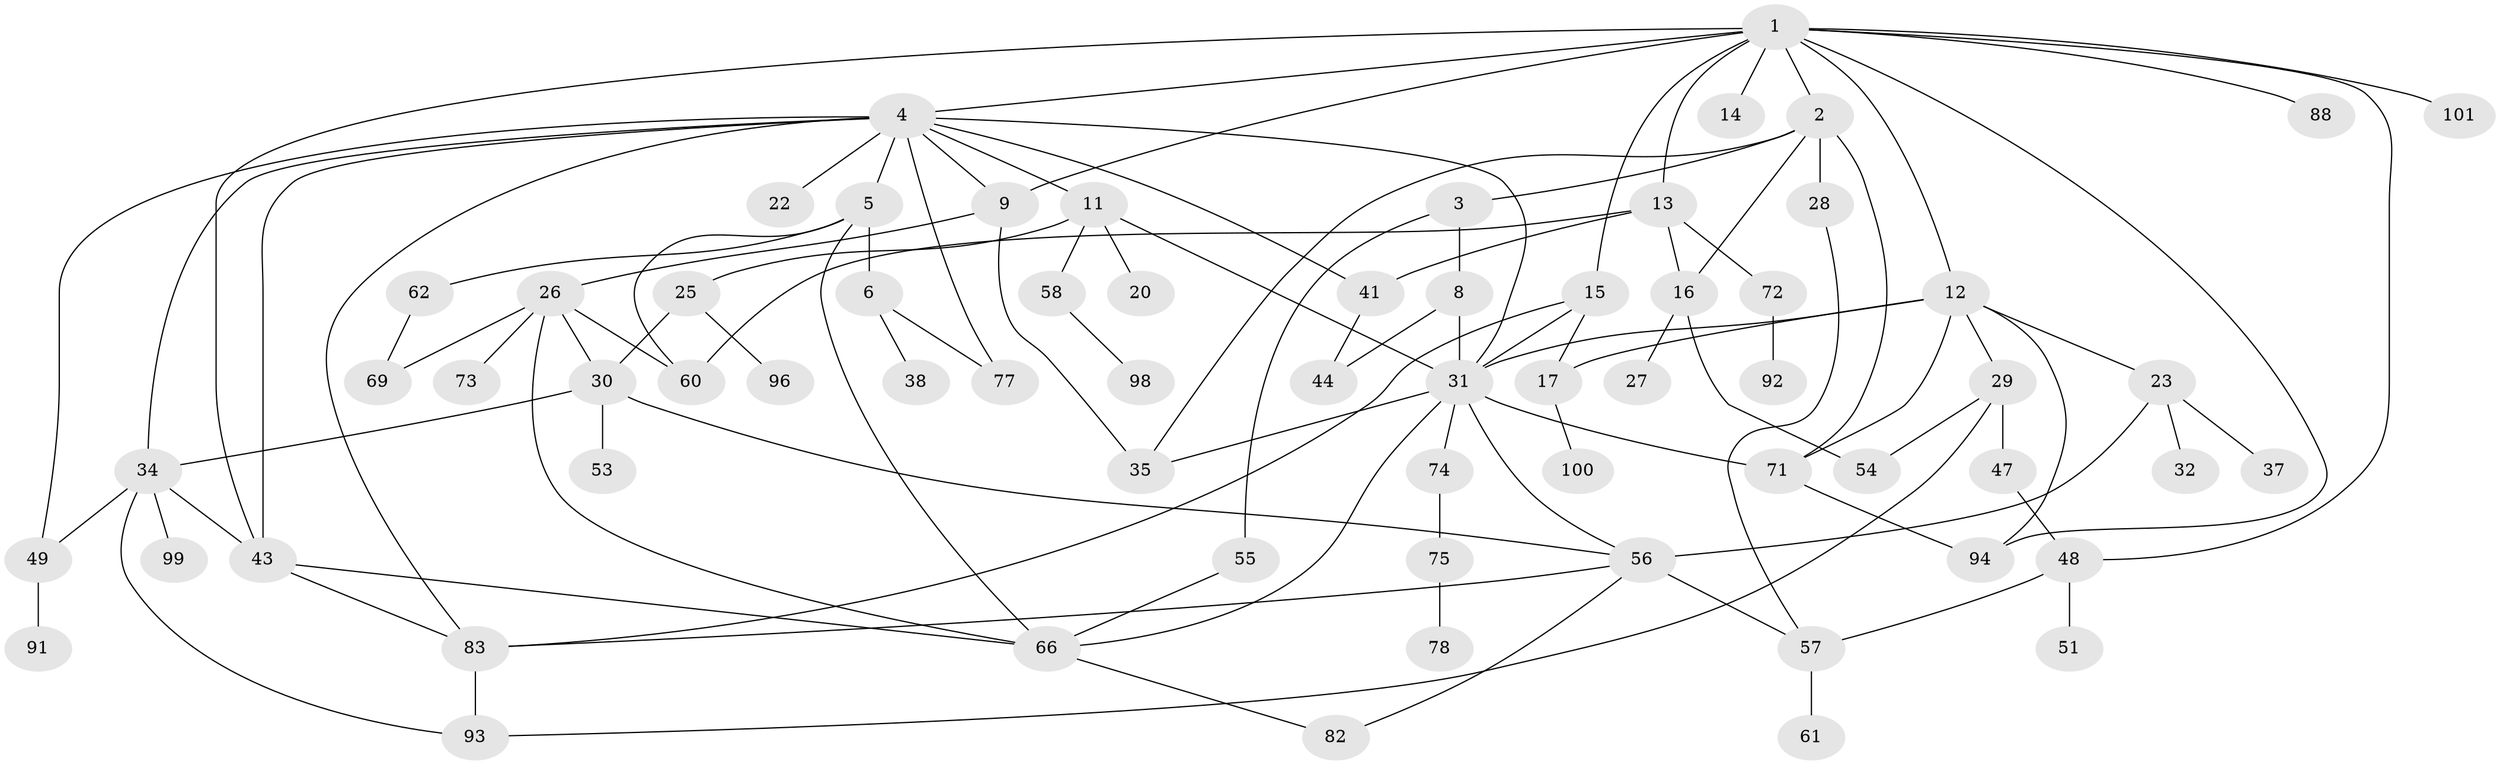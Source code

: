 // Generated by graph-tools (version 1.1) at 2025/51/02/27/25 19:51:40]
// undirected, 67 vertices, 106 edges
graph export_dot {
graph [start="1"]
  node [color=gray90,style=filled];
  1 [super="+10"];
  2 [super="+7"];
  3;
  4 [super="+45"];
  5 [super="+21"];
  6 [super="+64"];
  8 [super="+50"];
  9 [super="+24"];
  11 [super="+18"];
  12 [super="+67"];
  13 [super="+102"];
  14;
  15 [super="+33"];
  16 [super="+19"];
  17 [super="+87"];
  20;
  22;
  23 [super="+59"];
  25;
  26 [super="+86"];
  27;
  28;
  29 [super="+39"];
  30 [super="+42"];
  31 [super="+46"];
  32;
  34 [super="+40"];
  35 [super="+36"];
  37;
  38;
  41 [super="+81"];
  43 [super="+97"];
  44;
  47 [super="+52"];
  48 [super="+85"];
  49 [super="+89"];
  51;
  53;
  54 [super="+65"];
  55 [super="+70"];
  56 [super="+80"];
  57 [super="+84"];
  58 [super="+63"];
  60 [super="+104"];
  61;
  62;
  66 [super="+68"];
  69 [super="+79"];
  71 [super="+76"];
  72 [super="+90"];
  73;
  74;
  75;
  77;
  78;
  82;
  83 [super="+103"];
  88;
  91;
  92;
  93;
  94 [super="+95"];
  96;
  98;
  99;
  100;
  101;
  1 -- 2;
  1 -- 4;
  1 -- 9;
  1 -- 12;
  1 -- 14;
  1 -- 88;
  1 -- 101;
  1 -- 94;
  1 -- 48;
  1 -- 43;
  1 -- 13;
  1 -- 15;
  2 -- 3;
  2 -- 16;
  2 -- 35;
  2 -- 28;
  2 -- 71;
  3 -- 8;
  3 -- 55;
  4 -- 5;
  4 -- 11;
  4 -- 22;
  4 -- 41;
  4 -- 83;
  4 -- 49;
  4 -- 34;
  4 -- 77;
  4 -- 9;
  4 -- 43;
  4 -- 31;
  5 -- 6 [weight=2];
  5 -- 60;
  5 -- 66;
  5 -- 62;
  6 -- 38;
  6 -- 77;
  8 -- 31;
  8 -- 44;
  9 -- 26;
  9 -- 35;
  11 -- 20;
  11 -- 25;
  11 -- 58;
  11 -- 31;
  12 -- 23;
  12 -- 29;
  12 -- 94;
  12 -- 31;
  12 -- 17;
  12 -- 71;
  13 -- 72;
  13 -- 16;
  13 -- 60;
  13 -- 41;
  15 -- 17 [weight=2];
  15 -- 31;
  15 -- 83;
  16 -- 27;
  16 -- 54;
  17 -- 100;
  23 -- 32;
  23 -- 37;
  23 -- 56;
  25 -- 96;
  25 -- 30;
  26 -- 30 [weight=2];
  26 -- 73;
  26 -- 60;
  26 -- 66;
  26 -- 69;
  28 -- 57;
  29 -- 47;
  29 -- 93;
  29 -- 54;
  30 -- 34;
  30 -- 56;
  30 -- 53;
  31 -- 56;
  31 -- 35;
  31 -- 71;
  31 -- 74;
  31 -- 66;
  34 -- 93;
  34 -- 49;
  34 -- 99;
  34 -- 43;
  41 -- 44;
  43 -- 66;
  43 -- 83;
  47 -- 48;
  48 -- 51;
  48 -- 57;
  49 -- 91;
  55 -- 66;
  56 -- 57;
  56 -- 82;
  56 -- 83;
  57 -- 61;
  58 -- 98;
  62 -- 69;
  66 -- 82;
  71 -- 94;
  72 -- 92;
  74 -- 75;
  75 -- 78;
  83 -- 93;
}
